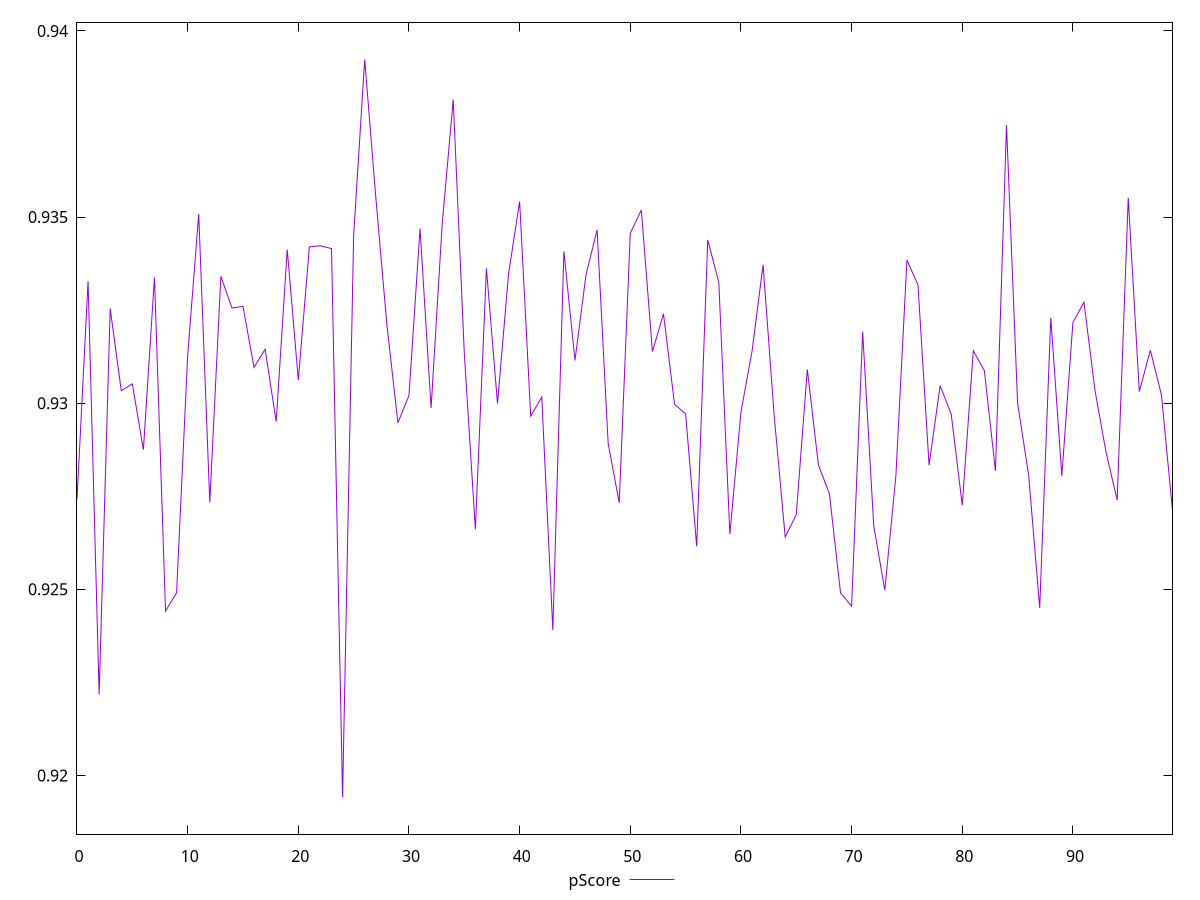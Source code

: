 reset

$pScore <<EOF
0 0.9274207312128269
1 0.9332765478588971
2 0.9221838154202964
3 0.9325418482877569
4 0.9303353450808287
5 0.9305189060720527
6 0.9287501493066402
7 0.9333785574205333
8 0.9244172252987398
9 0.9249076710749933
10 0.9312715876985376
11 0.9350800153514582
12 0.9273306651817629
13 0.9334087675337693
14 0.9325586767893885
15 0.9326004675926233
16 0.9309594682596939
17 0.9314495500364981
18 0.9295077643446887
19 0.9341285394659107
20 0.9306229833426298
21 0.9341988002879584
22 0.9342288239998813
23 0.9341537518628084
24 0.9194252963150875
25 0.9345056831412564
26 0.9392308691762613
27 0.935543594936703
28 0.9321193693305818
29 0.9294728078653477
30 0.9302078701001275
31 0.9346927797678777
32 0.9298712510389913
33 0.9348043751728672
34 0.9381558227801715
35 0.9313400617224004
36 0.9266155444866258
37 0.9336216626088818
38 0.9299879693351039
39 0.933474019625223
40 0.9354151085312363
41 0.9296536020850907
42 0.9301614871695021
43 0.9239131639199168
44 0.9340781001863565
45 0.9311498947651798
46 0.933450834519724
47 0.9346548475801201
48 0.928922378265711
49 0.9273250342564855
50 0.9345677220393256
51 0.9351880850367642
52 0.9313855098511935
53 0.9323989935784833
54 0.9299730391417711
55 0.9297117849398093
56 0.9261582925382514
57 0.9343868713785349
58 0.9332473879826375
59 0.9264825333319618
60 0.9297594218881919
61 0.9313871522762823
62 0.9337153362983746
63 0.9296807570204014
64 0.9264066365941545
65 0.9270099292962088
66 0.9309067396185313
67 0.9283418984683771
68 0.9275607886990367
69 0.924905382829474
70 0.9245485807780517
71 0.9319210013993936
72 0.9267071695088007
73 0.9249791619002918
74 0.9280356651603254
75 0.9338428200572706
76 0.9331766219040513
77 0.9283340686156766
78 0.9304682163397936
79 0.9297101229000077
80 0.9272602634133846
81 0.9314106915682094
82 0.9308721256639734
83 0.9281835426827711
84 0.9374694991312076
85 0.9300034508480898
86 0.928070967559746
87 0.9245015577565461
88 0.9322935217321838
89 0.92805079579189
90 0.9321694608663411
91 0.9327122082857093
92 0.9303325870949646
93 0.9286753977758538
94 0.9273993454352287
95 0.9355181202709704
96 0.930311072963097
97 0.931421091379505
98 0.9302216716203172
99 0.927116541364351
EOF

set key outside below
set xrange [0:99]
set yrange [0.9184252963150875:0.9402308691762613]
set trange [0.9184252963150875:0.9402308691762613]
set terminal svg size 640, 500 enhanced background rgb 'white'
set output "reprap/mainthread-work-breakdown/samples/pages+cached+nointeractive/pScore/values.svg"

plot $pScore title "pScore" with line

reset
